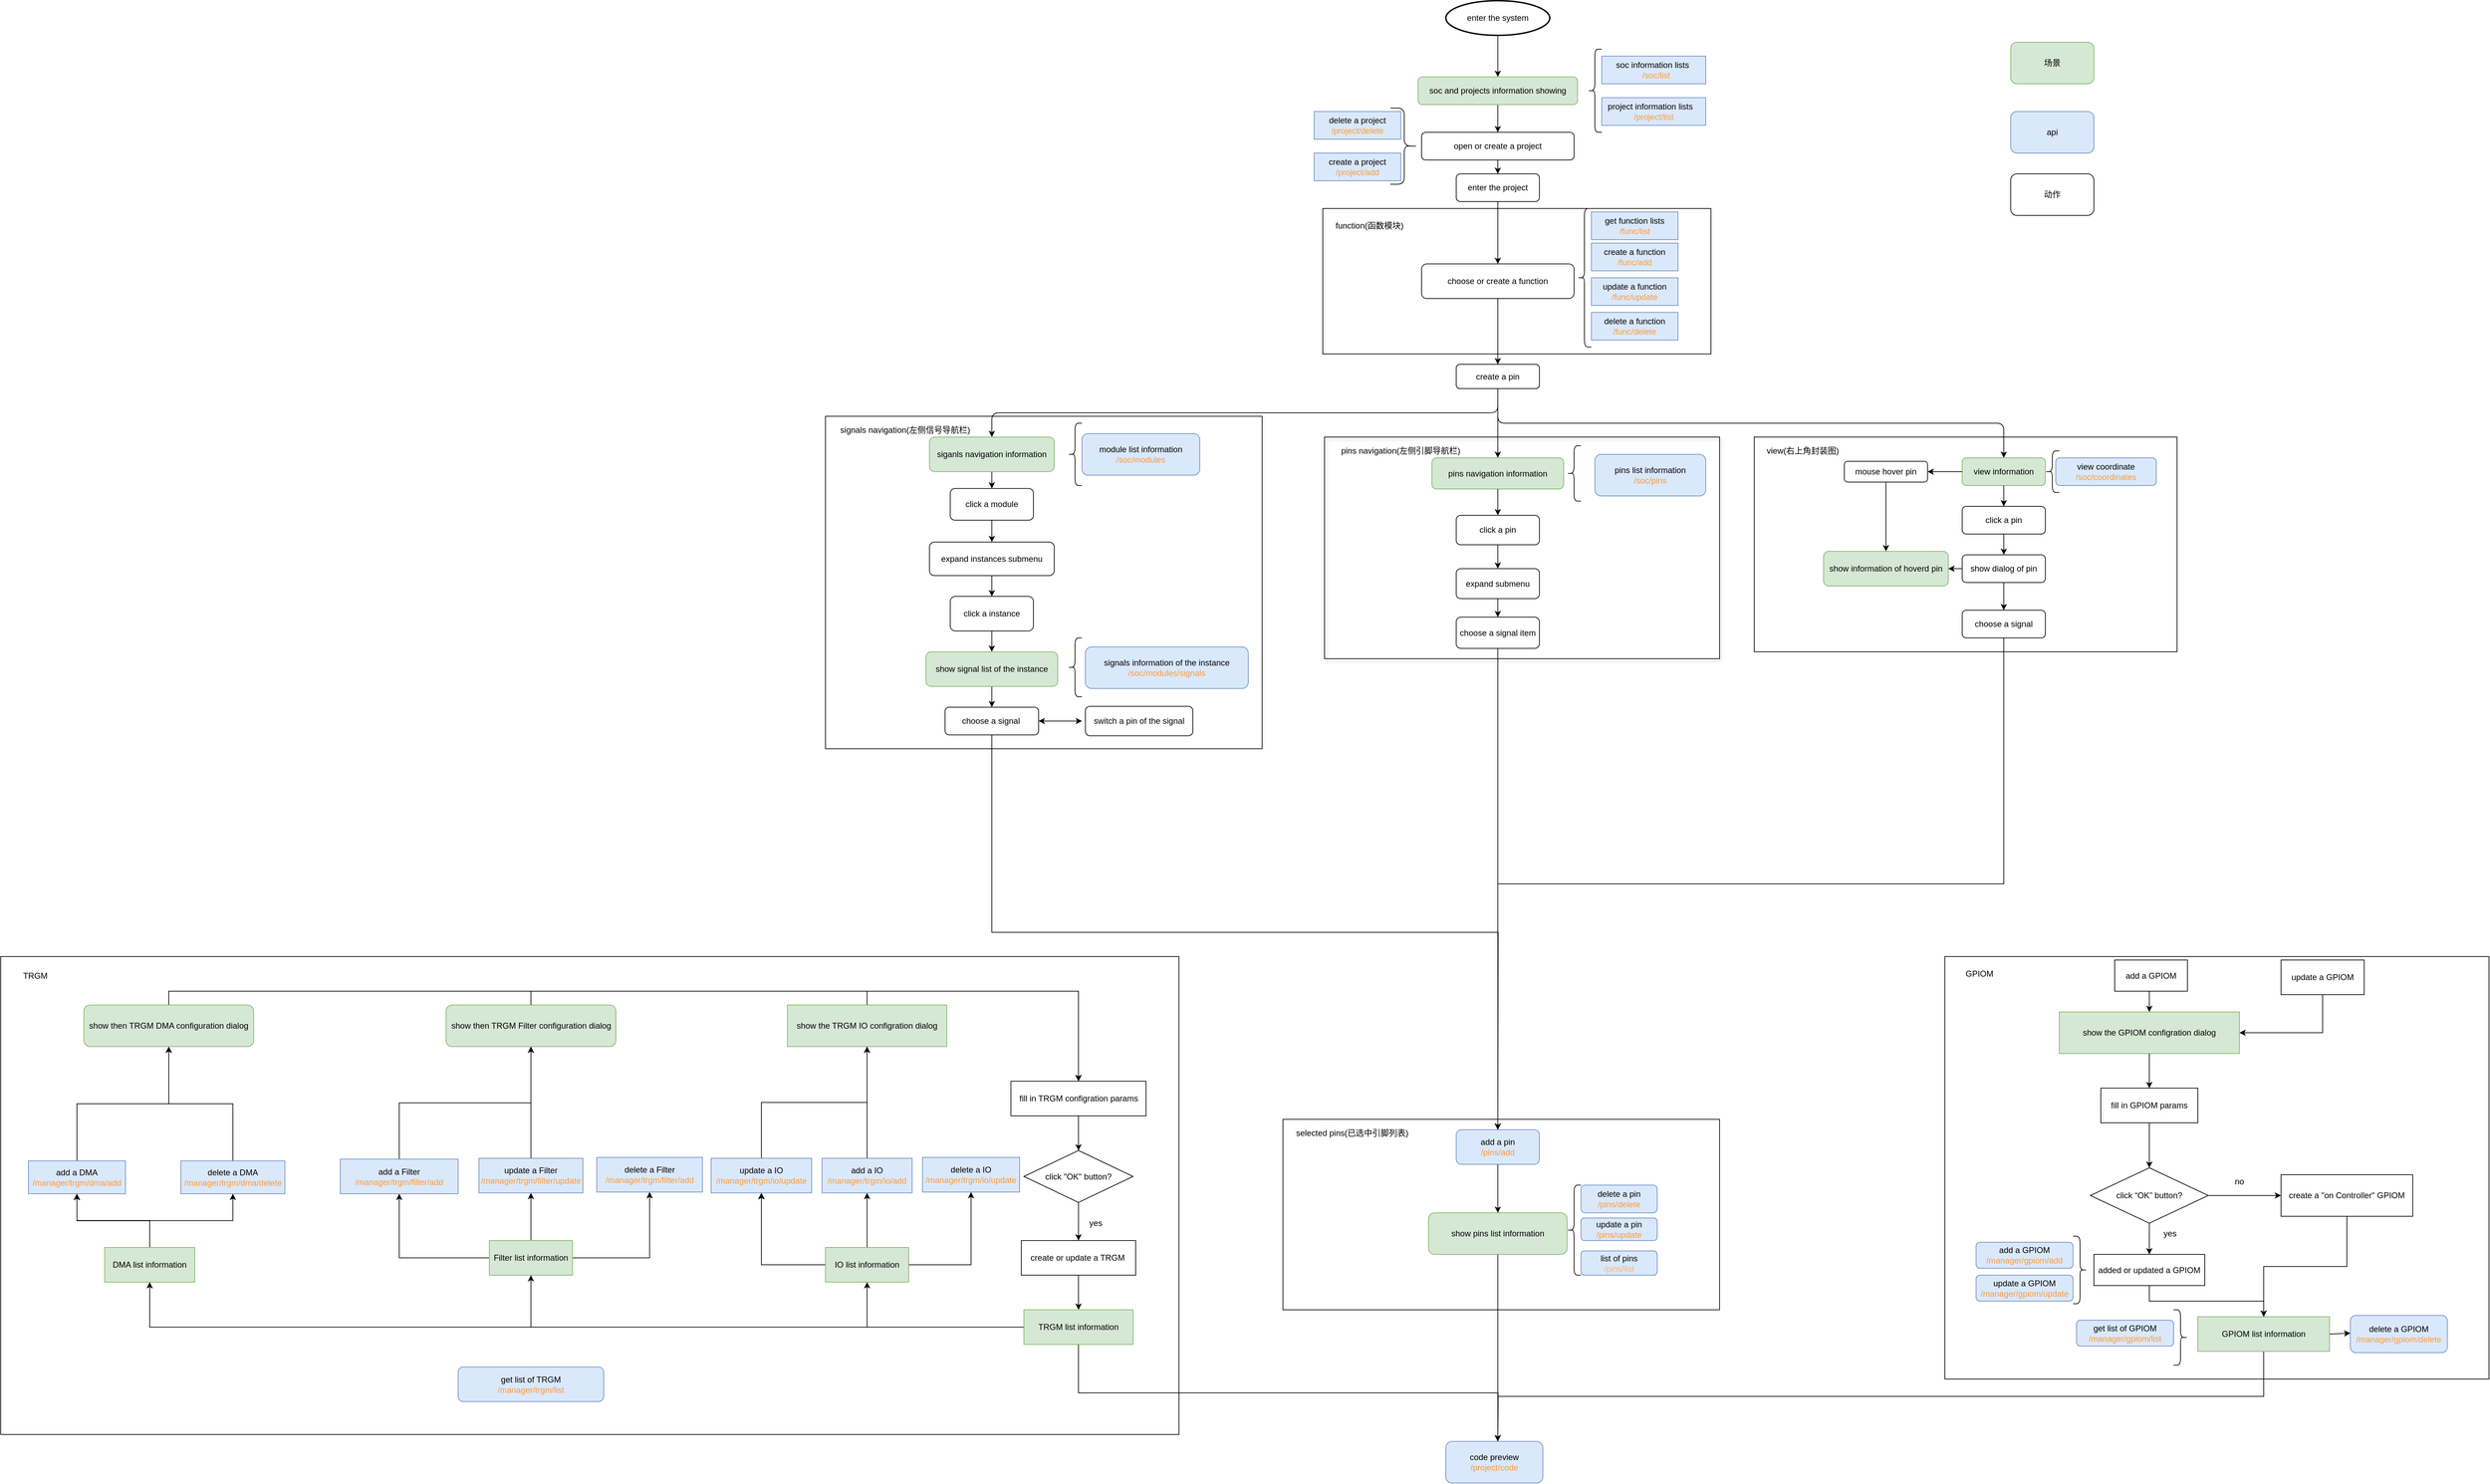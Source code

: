 <mxfile version="21.6.8" type="github">
  <diagram name="Page-1" id="edf60f1a-56cd-e834-aa8a-f176f3a09ee4">
    <mxGraphModel dx="6809" dy="3334" grid="1" gridSize="10" guides="1" tooltips="1" connect="1" arrows="1" fold="1" page="1" pageScale="1" pageWidth="1100" pageHeight="850" background="none" math="0" shadow="0">
      <root>
        <mxCell id="0" />
        <mxCell id="1" parent="0" />
        <mxCell id="0kwE7LdaJHEwsBCoahu8-102" value="" style="rounded=0;whiteSpace=wrap;html=1;fillColor=none;" vertex="1" parent="1">
          <mxGeometry x="1085" y="1270" width="785" height="610" as="geometry" />
        </mxCell>
        <mxCell id="0kwE7LdaJHEwsBCoahu8-180" value="" style="rounded=0;whiteSpace=wrap;html=1;fillColor=none;" vertex="1" parent="1">
          <mxGeometry x="-1720" y="1270" width="1700" height="690" as="geometry" />
        </mxCell>
        <mxCell id="0kwE7LdaJHEwsBCoahu8-97" value="" style="rounded=0;whiteSpace=wrap;html=1;fillColor=none;" vertex="1" parent="1">
          <mxGeometry x="130" y="1505" width="630" height="275" as="geometry" />
        </mxCell>
        <mxCell id="0kwE7LdaJHEwsBCoahu8-68" value="" style="rounded=0;whiteSpace=wrap;html=1;fillColor=none;" vertex="1" parent="1">
          <mxGeometry x="187.5" y="190" width="560" height="210" as="geometry" />
        </mxCell>
        <mxCell id="0kwE7LdaJHEwsBCoahu8-44" value="" style="rounded=0;whiteSpace=wrap;html=1;fillColor=none;" vertex="1" parent="1">
          <mxGeometry x="-530" y="490" width="630" height="480" as="geometry" />
        </mxCell>
        <mxCell id="lEjcD8XYRMhrM-3Tr-5c-83" style="edgeStyle=orthogonalEdgeStyle;rounded=0;orthogonalLoop=1;jettySize=auto;html=1;exitX=0.5;exitY=1;exitDx=0;exitDy=0;entryX=0.5;entryY=0;entryDx=0;entryDy=0;" parent="1" source="lEjcD8XYRMhrM-3Tr-5c-56" target="lEjcD8XYRMhrM-3Tr-5c-76" edge="1">
          <mxGeometry relative="1" as="geometry" />
        </mxCell>
        <mxCell id="lEjcD8XYRMhrM-3Tr-5c-56" value="soc and projects information showing" style="rounded=1;whiteSpace=wrap;html=1;fillColor=#d5e8d4;strokeColor=#82b366;" parent="1" vertex="1">
          <mxGeometry x="325" width="230" height="40" as="geometry" />
        </mxCell>
        <mxCell id="lEjcD8XYRMhrM-3Tr-5c-99" value="" style="edgeStyle=orthogonalEdgeStyle;rounded=0;orthogonalLoop=1;jettySize=auto;html=1;" parent="1" source="lEjcD8XYRMhrM-3Tr-5c-76" target="lEjcD8XYRMhrM-3Tr-5c-98" edge="1">
          <mxGeometry relative="1" as="geometry" />
        </mxCell>
        <mxCell id="lEjcD8XYRMhrM-3Tr-5c-76" value="open or create a project" style="rounded=1;whiteSpace=wrap;html=1;" parent="1" vertex="1">
          <mxGeometry x="330" y="80" width="220" height="40" as="geometry" />
        </mxCell>
        <mxCell id="0kwE7LdaJHEwsBCoahu8-67" style="edgeStyle=orthogonalEdgeStyle;rounded=0;orthogonalLoop=1;jettySize=auto;html=1;exitX=0.5;exitY=1;exitDx=0;exitDy=0;exitPerimeter=0;" edge="1" parent="1" source="lEjcD8XYRMhrM-3Tr-5c-91" target="lEjcD8XYRMhrM-3Tr-5c-56">
          <mxGeometry relative="1" as="geometry" />
        </mxCell>
        <mxCell id="lEjcD8XYRMhrM-3Tr-5c-91" value="enter the system" style="strokeWidth=2;html=1;shape=mxgraph.flowchart.start_1;whiteSpace=wrap;" parent="1" vertex="1">
          <mxGeometry x="365" y="-110" width="150" height="50" as="geometry" />
        </mxCell>
        <mxCell id="lEjcD8XYRMhrM-3Tr-5c-86" value="create a project&lt;br&gt;&lt;font color=&quot;#ff9933&quot;&gt;/project/add&lt;/font&gt;" style="whiteSpace=wrap;html=1;fillColor=#dae8fc;strokeColor=#6c8ebf;" parent="1" vertex="1">
          <mxGeometry x="175" y="110" width="125" height="40" as="geometry" />
        </mxCell>
        <mxCell id="lEjcD8XYRMhrM-3Tr-5c-88" value="delete a project&lt;br&gt;&lt;font color=&quot;#ff9933&quot;&gt;/project/delete&lt;/font&gt;" style="whiteSpace=wrap;html=1;fillColor=#dae8fc;strokeColor=#6c8ebf;" parent="1" vertex="1">
          <mxGeometry x="175" y="50" width="125" height="40" as="geometry" />
        </mxCell>
        <mxCell id="lEjcD8XYRMhrM-3Tr-5c-95" value="" style="shape=curlyBracket;whiteSpace=wrap;html=1;rounded=1;flipH=1;labelPosition=right;verticalLabelPosition=middle;align=left;verticalAlign=middle;size=0.5;" parent="1" vertex="1">
          <mxGeometry x="285" y="45" width="40" height="110" as="geometry" />
        </mxCell>
        <mxCell id="lEjcD8XYRMhrM-3Tr-5c-70" value="soc information lists&amp;nbsp; &amp;nbsp;&amp;nbsp;&lt;font color=&quot;#ff9933&quot;&gt;/soc/list&lt;/font&gt;" style="whiteSpace=wrap;html=1;fillColor=#dae8fc;strokeColor=#6c8ebf;" parent="1" vertex="1">
          <mxGeometry x="590" y="-30" width="150" height="40" as="geometry" />
        </mxCell>
        <mxCell id="lEjcD8XYRMhrM-3Tr-5c-72" value="project information lists&amp;nbsp; &amp;nbsp; &lt;font color=&quot;#ff9933&quot;&gt;/project/list&lt;/font&gt;" style="whiteSpace=wrap;html=1;fillColor=#dae8fc;strokeColor=#6c8ebf;" parent="1" vertex="1">
          <mxGeometry x="590" y="30" width="150" height="40" as="geometry" />
        </mxCell>
        <mxCell id="lEjcD8XYRMhrM-3Tr-5c-97" value="" style="shape=curlyBracket;whiteSpace=wrap;html=1;rounded=1;labelPosition=left;verticalLabelPosition=middle;align=right;verticalAlign=middle;" parent="1" vertex="1">
          <mxGeometry x="570" y="-40" width="20" height="120" as="geometry" />
        </mxCell>
        <mxCell id="lEjcD8XYRMhrM-3Tr-5c-101" value="" style="edgeStyle=orthogonalEdgeStyle;rounded=0;orthogonalLoop=1;jettySize=auto;html=1;" parent="1" source="lEjcD8XYRMhrM-3Tr-5c-98" target="lEjcD8XYRMhrM-3Tr-5c-100" edge="1">
          <mxGeometry relative="1" as="geometry" />
        </mxCell>
        <mxCell id="lEjcD8XYRMhrM-3Tr-5c-98" value="enter the project" style="whiteSpace=wrap;html=1;rounded=1;" parent="1" vertex="1">
          <mxGeometry x="380" y="140" width="120" height="40" as="geometry" />
        </mxCell>
        <mxCell id="lEjcD8XYRMhrM-3Tr-5c-157" value="" style="edgeStyle=orthogonalEdgeStyle;rounded=0;orthogonalLoop=1;jettySize=auto;html=1;" parent="1" source="lEjcD8XYRMhrM-3Tr-5c-100" target="lEjcD8XYRMhrM-3Tr-5c-156" edge="1">
          <mxGeometry relative="1" as="geometry" />
        </mxCell>
        <mxCell id="lEjcD8XYRMhrM-3Tr-5c-100" value="choose or create a function" style="whiteSpace=wrap;html=1;rounded=1;" parent="1" vertex="1">
          <mxGeometry x="330" y="270" width="220" height="50" as="geometry" />
        </mxCell>
        <mxCell id="lEjcD8XYRMhrM-3Tr-5c-102" value="" style="shape=curlyBracket;whiteSpace=wrap;html=1;rounded=1;labelPosition=left;verticalLabelPosition=middle;align=right;verticalAlign=middle;" parent="1" vertex="1">
          <mxGeometry x="555" y="190" width="20" height="200" as="geometry" />
        </mxCell>
        <mxCell id="lEjcD8XYRMhrM-3Tr-5c-103" value="get function lists&lt;br&gt;&lt;font color=&quot;#ff9933&quot;&gt;/func/list&lt;/font&gt;" style="whiteSpace=wrap;html=1;fillColor=#dae8fc;strokeColor=#6c8ebf;" parent="1" vertex="1">
          <mxGeometry x="575" y="195" width="125" height="40" as="geometry" />
        </mxCell>
        <mxCell id="lEjcD8XYRMhrM-3Tr-5c-104" value="create a function&lt;br&gt;&lt;font color=&quot;#ff9933&quot;&gt;/func/add&lt;/font&gt;" style="whiteSpace=wrap;html=1;fillColor=#dae8fc;strokeColor=#6c8ebf;" parent="1" vertex="1">
          <mxGeometry x="575" y="240" width="125" height="40" as="geometry" />
        </mxCell>
        <mxCell id="lEjcD8XYRMhrM-3Tr-5c-105" value="update a function&lt;br&gt;&lt;font color=&quot;#ff9933&quot;&gt;/func/update&lt;/font&gt;" style="whiteSpace=wrap;html=1;fillColor=#dae8fc;strokeColor=#6c8ebf;" parent="1" vertex="1">
          <mxGeometry x="575" y="290" width="125" height="40" as="geometry" />
        </mxCell>
        <mxCell id="lEjcD8XYRMhrM-3Tr-5c-106" value="delete a function&lt;br&gt;&lt;font color=&quot;#ff9933&quot;&gt;/func/delete&lt;/font&gt;" style="whiteSpace=wrap;html=1;fillColor=#dae8fc;strokeColor=#6c8ebf;" parent="1" vertex="1">
          <mxGeometry x="575" y="340" width="125" height="40" as="geometry" />
        </mxCell>
        <mxCell id="0kwE7LdaJHEwsBCoahu8-20" style="edgeStyle=orthogonalEdgeStyle;rounded=1;orthogonalLoop=1;jettySize=auto;html=1;exitX=0.5;exitY=1;exitDx=0;exitDy=0;entryX=0.5;entryY=0;entryDx=0;entryDy=0;" edge="1" parent="1" source="lEjcD8XYRMhrM-3Tr-5c-156" target="lEjcD8XYRMhrM-3Tr-5c-186">
          <mxGeometry relative="1" as="geometry" />
        </mxCell>
        <mxCell id="0kwE7LdaJHEwsBCoahu8-47" style="edgeStyle=orthogonalEdgeStyle;rounded=1;orthogonalLoop=1;jettySize=auto;html=1;exitX=0.5;exitY=1;exitDx=0;exitDy=0;" edge="1" parent="1" source="lEjcD8XYRMhrM-3Tr-5c-156" target="0kwE7LdaJHEwsBCoahu8-22">
          <mxGeometry relative="1" as="geometry" />
        </mxCell>
        <mxCell id="0kwE7LdaJHEwsBCoahu8-190" style="edgeStyle=orthogonalEdgeStyle;rounded=1;orthogonalLoop=1;jettySize=auto;html=1;exitX=0.5;exitY=1;exitDx=0;exitDy=0;" edge="1" parent="1" source="lEjcD8XYRMhrM-3Tr-5c-156" target="lEjcD8XYRMhrM-3Tr-5c-158">
          <mxGeometry relative="1" as="geometry" />
        </mxCell>
        <mxCell id="lEjcD8XYRMhrM-3Tr-5c-156" value="create a pin" style="whiteSpace=wrap;html=1;rounded=1;" parent="1" vertex="1">
          <mxGeometry x="380" y="415" width="120" height="35" as="geometry" />
        </mxCell>
        <mxCell id="0kwE7LdaJHEwsBCoahu8-92" value="" style="edgeStyle=orthogonalEdgeStyle;rounded=0;orthogonalLoop=1;jettySize=auto;html=1;" edge="1" parent="1" source="lEjcD8XYRMhrM-3Tr-5c-177" target="0kwE7LdaJHEwsBCoahu8-91">
          <mxGeometry relative="1" as="geometry" />
        </mxCell>
        <mxCell id="lEjcD8XYRMhrM-3Tr-5c-177" value="add a pin&lt;br style=&quot;border-color: var(--border-color);&quot;&gt;&lt;font style=&quot;border-color: var(--border-color);&quot; color=&quot;#ff9933&quot;&gt;/pins/add&lt;/font&gt;" style="whiteSpace=wrap;html=1;rounded=1;fillColor=#dae8fc;strokeColor=#6c8ebf;" parent="1" vertex="1">
          <mxGeometry x="380" y="1520" width="120" height="50" as="geometry" />
        </mxCell>
        <mxCell id="0kwE7LdaJHEwsBCoahu8-18" style="edgeStyle=orthogonalEdgeStyle;rounded=1;orthogonalLoop=1;jettySize=auto;html=1;exitX=0.5;exitY=1;exitDx=0;exitDy=0;entryX=0.5;entryY=0;entryDx=0;entryDy=0;" edge="1" parent="1" source="0kwE7LdaJHEwsBCoahu8-14" target="lEjcD8XYRMhrM-3Tr-5c-177">
          <mxGeometry relative="1" as="geometry">
            <mxPoint x="440" y="1190" as="targetPoint" />
          </mxGeometry>
        </mxCell>
        <mxCell id="0kwE7LdaJHEwsBCoahu8-27" value="" style="edgeStyle=orthogonalEdgeStyle;rounded=0;orthogonalLoop=1;jettySize=auto;html=1;" edge="1" parent="1" source="0kwE7LdaJHEwsBCoahu8-22" target="0kwE7LdaJHEwsBCoahu8-26">
          <mxGeometry relative="1" as="geometry" />
        </mxCell>
        <mxCell id="0kwE7LdaJHEwsBCoahu8-22" value="siganls navigation information" style="rounded=1;whiteSpace=wrap;html=1;fillColor=#d5e8d4;strokeColor=#82b366;" vertex="1" parent="1">
          <mxGeometry x="-380" y="520" width="180" height="50" as="geometry" />
        </mxCell>
        <mxCell id="0kwE7LdaJHEwsBCoahu8-23" value="" style="shape=curlyBracket;whiteSpace=wrap;html=1;rounded=1;labelPosition=left;verticalLabelPosition=middle;align=right;verticalAlign=middle;" vertex="1" parent="1">
          <mxGeometry x="-180" y="500" width="20" height="90" as="geometry" />
        </mxCell>
        <mxCell id="0kwE7LdaJHEwsBCoahu8-24" value="module list information&lt;br&gt;&lt;font color=&quot;#ff9933&quot;&gt;/soc/modules&lt;/font&gt;" style="rounded=1;whiteSpace=wrap;html=1;fillColor=#dae8fc;strokeColor=#6c8ebf;" vertex="1" parent="1">
          <mxGeometry x="-160" y="515" width="170" height="60" as="geometry" />
        </mxCell>
        <mxCell id="0kwE7LdaJHEwsBCoahu8-29" value="" style="edgeStyle=orthogonalEdgeStyle;rounded=0;orthogonalLoop=1;jettySize=auto;html=1;" edge="1" parent="1" source="0kwE7LdaJHEwsBCoahu8-26" target="0kwE7LdaJHEwsBCoahu8-28">
          <mxGeometry relative="1" as="geometry" />
        </mxCell>
        <mxCell id="0kwE7LdaJHEwsBCoahu8-26" value="click a module" style="whiteSpace=wrap;html=1;rounded=1;" vertex="1" parent="1">
          <mxGeometry x="-350" y="594.25" width="120" height="45.75" as="geometry" />
        </mxCell>
        <mxCell id="0kwE7LdaJHEwsBCoahu8-31" value="" style="edgeStyle=orthogonalEdgeStyle;rounded=0;orthogonalLoop=1;jettySize=auto;html=1;" edge="1" parent="1" source="0kwE7LdaJHEwsBCoahu8-28" target="0kwE7LdaJHEwsBCoahu8-30">
          <mxGeometry relative="1" as="geometry" />
        </mxCell>
        <mxCell id="0kwE7LdaJHEwsBCoahu8-28" value="expand instances submenu" style="whiteSpace=wrap;html=1;rounded=1;" vertex="1" parent="1">
          <mxGeometry x="-380" y="671.62" width="180" height="48.38" as="geometry" />
        </mxCell>
        <mxCell id="0kwE7LdaJHEwsBCoahu8-33" value="" style="edgeStyle=orthogonalEdgeStyle;rounded=0;orthogonalLoop=1;jettySize=auto;html=1;" edge="1" parent="1" source="0kwE7LdaJHEwsBCoahu8-30" target="0kwE7LdaJHEwsBCoahu8-32">
          <mxGeometry relative="1" as="geometry" />
        </mxCell>
        <mxCell id="0kwE7LdaJHEwsBCoahu8-30" value="click a instance" style="whiteSpace=wrap;html=1;rounded=1;" vertex="1" parent="1">
          <mxGeometry x="-350" y="750" width="120" height="50" as="geometry" />
        </mxCell>
        <mxCell id="0kwE7LdaJHEwsBCoahu8-35" value="" style="edgeStyle=orthogonalEdgeStyle;rounded=0;orthogonalLoop=1;jettySize=auto;html=1;" edge="1" parent="1" source="0kwE7LdaJHEwsBCoahu8-32" target="0kwE7LdaJHEwsBCoahu8-34">
          <mxGeometry relative="1" as="geometry" />
        </mxCell>
        <mxCell id="0kwE7LdaJHEwsBCoahu8-32" value="show signal list of the instance" style="whiteSpace=wrap;html=1;rounded=1;fillColor=#d5e8d4;strokeColor=#82b366;" vertex="1" parent="1">
          <mxGeometry x="-385" y="830" width="190" height="50" as="geometry" />
        </mxCell>
        <mxCell id="0kwE7LdaJHEwsBCoahu8-41" style="edgeStyle=orthogonalEdgeStyle;rounded=0;orthogonalLoop=1;jettySize=auto;html=1;exitX=0.5;exitY=1;exitDx=0;exitDy=0;" edge="1" parent="1" source="0kwE7LdaJHEwsBCoahu8-34">
          <mxGeometry relative="1" as="geometry">
            <mxPoint x="440" y="1520" as="targetPoint" />
          </mxGeometry>
        </mxCell>
        <mxCell id="0kwE7LdaJHEwsBCoahu8-34" value="choose a signal&amp;nbsp;" style="whiteSpace=wrap;html=1;rounded=1;" vertex="1" parent="1">
          <mxGeometry x="-357.5" y="910" width="135" height="40" as="geometry" />
        </mxCell>
        <mxCell id="0kwE7LdaJHEwsBCoahu8-38" value="switch a pin of the signal" style="whiteSpace=wrap;html=1;rounded=1;" vertex="1" parent="1">
          <mxGeometry x="-155" y="908.75" width="155" height="42.5" as="geometry" />
        </mxCell>
        <mxCell id="0kwE7LdaJHEwsBCoahu8-43" value="" style="endArrow=classic;startArrow=classic;html=1;rounded=0;" edge="1" parent="1">
          <mxGeometry width="50" height="50" relative="1" as="geometry">
            <mxPoint x="-222.5" y="930" as="sourcePoint" />
            <mxPoint x="-160" y="930" as="targetPoint" />
          </mxGeometry>
        </mxCell>
        <mxCell id="0kwE7LdaJHEwsBCoahu8-45" value="signals navigation(左侧信号导航栏)" style="text;html=1;strokeColor=none;fillColor=none;align=center;verticalAlign=middle;whiteSpace=wrap;rounded=0;" vertex="1" parent="1">
          <mxGeometry x="-520" y="495" width="210" height="30" as="geometry" />
        </mxCell>
        <mxCell id="0kwE7LdaJHEwsBCoahu8-176" style="edgeStyle=orthogonalEdgeStyle;rounded=0;orthogonalLoop=1;jettySize=auto;html=1;exitX=0.5;exitY=0;exitDx=0;exitDy=0;entryX=0.5;entryY=0;entryDx=0;entryDy=0;" edge="1" parent="1" source="0kwE7LdaJHEwsBCoahu8-61" target="0kwE7LdaJHEwsBCoahu8-105">
          <mxGeometry relative="1" as="geometry" />
        </mxCell>
        <mxCell id="0kwE7LdaJHEwsBCoahu8-61" value="show the TRGM IO configration dialog" style="whiteSpace=wrap;html=1;fillColor=#d5e8d4;strokeColor=#82b366;" vertex="1" parent="1">
          <mxGeometry x="-585" y="1340" width="230" height="60" as="geometry" />
        </mxCell>
        <mxCell id="0kwE7LdaJHEwsBCoahu8-65" value="" style="shape=curlyBracket;whiteSpace=wrap;html=1;rounded=1;labelPosition=left;verticalLabelPosition=middle;align=right;verticalAlign=middle;size=0.5;" vertex="1" parent="1">
          <mxGeometry x="-180" y="810" width="20" height="85" as="geometry" />
        </mxCell>
        <mxCell id="0kwE7LdaJHEwsBCoahu8-66" value="signals information of the instance&lt;br&gt;&lt;font color=&quot;#ff9933&quot;&gt;/soc/modules/signals&lt;/font&gt;" style="rounded=1;whiteSpace=wrap;html=1;fillColor=#dae8fc;strokeColor=#6c8ebf;" vertex="1" parent="1">
          <mxGeometry x="-155" y="823" width="235" height="60" as="geometry" />
        </mxCell>
        <mxCell id="0kwE7LdaJHEwsBCoahu8-69" value="function(函数模块)" style="text;html=1;strokeColor=none;fillColor=none;align=center;verticalAlign=middle;whiteSpace=wrap;rounded=0;" vertex="1" parent="1">
          <mxGeometry x="200" y="200" width="110" height="30" as="geometry" />
        </mxCell>
        <mxCell id="0kwE7LdaJHEwsBCoahu8-101" style="edgeStyle=orthogonalEdgeStyle;rounded=0;orthogonalLoop=1;jettySize=auto;html=1;exitX=0.5;exitY=1;exitDx=0;exitDy=0;" edge="1" parent="1" source="0kwE7LdaJHEwsBCoahu8-83">
          <mxGeometry relative="1" as="geometry">
            <mxPoint x="439.947" y="1970" as="targetPoint" />
          </mxGeometry>
        </mxCell>
        <mxCell id="0kwE7LdaJHEwsBCoahu8-100" value="" style="edgeStyle=orthogonalEdgeStyle;rounded=0;orthogonalLoop=1;jettySize=auto;html=1;" edge="1" parent="1" source="0kwE7LdaJHEwsBCoahu8-91">
          <mxGeometry relative="1" as="geometry">
            <mxPoint x="440" y="1970" as="targetPoint" />
          </mxGeometry>
        </mxCell>
        <mxCell id="0kwE7LdaJHEwsBCoahu8-91" value="show pins list information" style="whiteSpace=wrap;html=1;rounded=1;fillColor=#d5e8d4;strokeColor=#82b366;" vertex="1" parent="1">
          <mxGeometry x="340" y="1640" width="200" height="60" as="geometry" />
        </mxCell>
        <mxCell id="0kwE7LdaJHEwsBCoahu8-93" value="update a pin&lt;br&gt;&lt;font color=&quot;#ff9933&quot;&gt;/pins/update&lt;/font&gt;" style="whiteSpace=wrap;html=1;rounded=1;fillColor=#dae8fc;strokeColor=#6c8ebf;" vertex="1" parent="1">
          <mxGeometry x="560" y="1647.5" width="110" height="32.5" as="geometry" />
        </mxCell>
        <mxCell id="0kwE7LdaJHEwsBCoahu8-95" value="delete a pin&lt;br&gt;&lt;font color=&quot;#ff9933&quot;&gt;/pins/delete&lt;/font&gt;" style="whiteSpace=wrap;html=1;rounded=1;fillColor=#dae8fc;strokeColor=#6c8ebf;" vertex="1" parent="1">
          <mxGeometry x="560" y="1600" width="110" height="40" as="geometry" />
        </mxCell>
        <mxCell id="0kwE7LdaJHEwsBCoahu8-98" value="selected pins(已选中引脚列表)" style="text;html=1;strokeColor=none;fillColor=none;align=center;verticalAlign=middle;whiteSpace=wrap;rounded=0;" vertex="1" parent="1">
          <mxGeometry x="140" y="1510" width="180" height="30" as="geometry" />
        </mxCell>
        <mxCell id="0kwE7LdaJHEwsBCoahu8-108" value="" style="edgeStyle=orthogonalEdgeStyle;rounded=0;orthogonalLoop=1;jettySize=auto;html=1;" edge="1" parent="1" source="0kwE7LdaJHEwsBCoahu8-105" target="0kwE7LdaJHEwsBCoahu8-107">
          <mxGeometry relative="1" as="geometry" />
        </mxCell>
        <mxCell id="0kwE7LdaJHEwsBCoahu8-105" value="fill in TRGM configration params" style="whiteSpace=wrap;html=1;" vertex="1" parent="1">
          <mxGeometry x="-262.5" y="1450" width="195" height="50" as="geometry" />
        </mxCell>
        <mxCell id="0kwE7LdaJHEwsBCoahu8-110" value="" style="edgeStyle=orthogonalEdgeStyle;rounded=0;orthogonalLoop=1;jettySize=auto;html=1;" edge="1" parent="1" source="0kwE7LdaJHEwsBCoahu8-107" target="0kwE7LdaJHEwsBCoahu8-109">
          <mxGeometry relative="1" as="geometry" />
        </mxCell>
        <mxCell id="0kwE7LdaJHEwsBCoahu8-107" value="click &quot;OK&quot; button?" style="rhombus;whiteSpace=wrap;html=1;" vertex="1" parent="1">
          <mxGeometry x="-243.75" y="1550" width="157.5" height="75" as="geometry" />
        </mxCell>
        <mxCell id="0kwE7LdaJHEwsBCoahu8-115" value="" style="edgeStyle=orthogonalEdgeStyle;rounded=0;orthogonalLoop=1;jettySize=auto;html=1;" edge="1" parent="1" source="0kwE7LdaJHEwsBCoahu8-109" target="0kwE7LdaJHEwsBCoahu8-114">
          <mxGeometry relative="1" as="geometry" />
        </mxCell>
        <mxCell id="0kwE7LdaJHEwsBCoahu8-109" value="create or update a TRGM&amp;nbsp;" style="whiteSpace=wrap;html=1;" vertex="1" parent="1">
          <mxGeometry x="-247.5" y="1680" width="165" height="50" as="geometry" />
        </mxCell>
        <mxCell id="0kwE7LdaJHEwsBCoahu8-111" value="yes" style="text;html=1;strokeColor=none;fillColor=none;align=center;verticalAlign=middle;whiteSpace=wrap;rounded=0;" vertex="1" parent="1">
          <mxGeometry x="-170" y="1640" width="60" height="30" as="geometry" />
        </mxCell>
        <mxCell id="0kwE7LdaJHEwsBCoahu8-117" value="" style="edgeStyle=orthogonalEdgeStyle;rounded=0;orthogonalLoop=1;jettySize=auto;html=1;" edge="1" parent="1" source="0kwE7LdaJHEwsBCoahu8-114" target="0kwE7LdaJHEwsBCoahu8-116">
          <mxGeometry relative="1" as="geometry" />
        </mxCell>
        <mxCell id="0kwE7LdaJHEwsBCoahu8-119" value="" style="edgeStyle=orthogonalEdgeStyle;rounded=0;orthogonalLoop=1;jettySize=auto;html=1;" edge="1" parent="1" source="0kwE7LdaJHEwsBCoahu8-114" target="0kwE7LdaJHEwsBCoahu8-118">
          <mxGeometry relative="1" as="geometry" />
        </mxCell>
        <mxCell id="0kwE7LdaJHEwsBCoahu8-121" value="" style="edgeStyle=orthogonalEdgeStyle;rounded=0;orthogonalLoop=1;jettySize=auto;html=1;" edge="1" parent="1" source="0kwE7LdaJHEwsBCoahu8-114" target="0kwE7LdaJHEwsBCoahu8-120">
          <mxGeometry relative="1" as="geometry" />
        </mxCell>
        <mxCell id="0kwE7LdaJHEwsBCoahu8-122" style="edgeStyle=orthogonalEdgeStyle;rounded=0;orthogonalLoop=1;jettySize=auto;html=1;exitX=0.5;exitY=1;exitDx=0;exitDy=0;" edge="1" parent="1" source="0kwE7LdaJHEwsBCoahu8-114">
          <mxGeometry relative="1" as="geometry">
            <mxPoint x="439.947" y="1970" as="targetPoint" />
          </mxGeometry>
        </mxCell>
        <mxCell id="0kwE7LdaJHEwsBCoahu8-114" value="TRGM list information" style="whiteSpace=wrap;html=1;fillColor=#d5e8d4;strokeColor=#82b366;" vertex="1" parent="1">
          <mxGeometry x="-243.75" y="1780" width="157.5" height="50" as="geometry" />
        </mxCell>
        <mxCell id="0kwE7LdaJHEwsBCoahu8-124" value="" style="edgeStyle=orthogonalEdgeStyle;rounded=0;orthogonalLoop=1;jettySize=auto;html=1;" edge="1" parent="1" source="0kwE7LdaJHEwsBCoahu8-116" target="0kwE7LdaJHEwsBCoahu8-123">
          <mxGeometry relative="1" as="geometry" />
        </mxCell>
        <mxCell id="0kwE7LdaJHEwsBCoahu8-126" value="" style="edgeStyle=orthogonalEdgeStyle;rounded=0;orthogonalLoop=1;jettySize=auto;html=1;" edge="1" parent="1" source="0kwE7LdaJHEwsBCoahu8-116" target="0kwE7LdaJHEwsBCoahu8-125">
          <mxGeometry relative="1" as="geometry" />
        </mxCell>
        <mxCell id="0kwE7LdaJHEwsBCoahu8-127" value="" style="edgeStyle=orthogonalEdgeStyle;rounded=0;orthogonalLoop=1;jettySize=auto;html=1;" edge="1" parent="1" source="0kwE7LdaJHEwsBCoahu8-116" target="0kwE7LdaJHEwsBCoahu8-125">
          <mxGeometry relative="1" as="geometry" />
        </mxCell>
        <mxCell id="0kwE7LdaJHEwsBCoahu8-128" value="" style="edgeStyle=orthogonalEdgeStyle;rounded=0;orthogonalLoop=1;jettySize=auto;html=1;" edge="1" parent="1" source="0kwE7LdaJHEwsBCoahu8-116" target="0kwE7LdaJHEwsBCoahu8-125">
          <mxGeometry relative="1" as="geometry" />
        </mxCell>
        <mxCell id="0kwE7LdaJHEwsBCoahu8-129" value="" style="edgeStyle=orthogonalEdgeStyle;rounded=0;orthogonalLoop=1;jettySize=auto;html=1;" edge="1" parent="1" source="0kwE7LdaJHEwsBCoahu8-116" target="0kwE7LdaJHEwsBCoahu8-125">
          <mxGeometry relative="1" as="geometry" />
        </mxCell>
        <mxCell id="0kwE7LdaJHEwsBCoahu8-130" value="" style="edgeStyle=orthogonalEdgeStyle;rounded=0;orthogonalLoop=1;jettySize=auto;html=1;" edge="1" parent="1" source="0kwE7LdaJHEwsBCoahu8-116" target="0kwE7LdaJHEwsBCoahu8-125">
          <mxGeometry relative="1" as="geometry" />
        </mxCell>
        <mxCell id="0kwE7LdaJHEwsBCoahu8-170" style="edgeStyle=orthogonalEdgeStyle;rounded=0;orthogonalLoop=1;jettySize=auto;html=1;exitX=1;exitY=0.5;exitDx=0;exitDy=0;" edge="1" parent="1" source="0kwE7LdaJHEwsBCoahu8-116" target="0kwE7LdaJHEwsBCoahu8-141">
          <mxGeometry relative="1" as="geometry" />
        </mxCell>
        <mxCell id="0kwE7LdaJHEwsBCoahu8-116" value="IO list information" style="whiteSpace=wrap;html=1;fillColor=#d5e8d4;strokeColor=#82b366;" vertex="1" parent="1">
          <mxGeometry x="-530" y="1690" width="120" height="50" as="geometry" />
        </mxCell>
        <mxCell id="0kwE7LdaJHEwsBCoahu8-137" value="" style="edgeStyle=orthogonalEdgeStyle;rounded=0;orthogonalLoop=1;jettySize=auto;html=1;" edge="1" parent="1" source="0kwE7LdaJHEwsBCoahu8-118" target="0kwE7LdaJHEwsBCoahu8-136">
          <mxGeometry relative="1" as="geometry" />
        </mxCell>
        <mxCell id="0kwE7LdaJHEwsBCoahu8-148" value="" style="edgeStyle=orthogonalEdgeStyle;rounded=0;orthogonalLoop=1;jettySize=auto;html=1;" edge="1" parent="1" source="0kwE7LdaJHEwsBCoahu8-118" target="0kwE7LdaJHEwsBCoahu8-147">
          <mxGeometry relative="1" as="geometry" />
        </mxCell>
        <mxCell id="0kwE7LdaJHEwsBCoahu8-150" value="" style="edgeStyle=orthogonalEdgeStyle;rounded=0;orthogonalLoop=1;jettySize=auto;html=1;" edge="1" parent="1" source="0kwE7LdaJHEwsBCoahu8-118" target="0kwE7LdaJHEwsBCoahu8-149">
          <mxGeometry relative="1" as="geometry" />
        </mxCell>
        <mxCell id="0kwE7LdaJHEwsBCoahu8-118" value="Filter list information" style="whiteSpace=wrap;html=1;fillColor=#d5e8d4;strokeColor=#82b366;" vertex="1" parent="1">
          <mxGeometry x="-1015" y="1680" width="120" height="50" as="geometry" />
        </mxCell>
        <mxCell id="0kwE7LdaJHEwsBCoahu8-159" value="" style="edgeStyle=orthogonalEdgeStyle;rounded=0;orthogonalLoop=1;jettySize=auto;html=1;" edge="1" parent="1" source="0kwE7LdaJHEwsBCoahu8-120" target="0kwE7LdaJHEwsBCoahu8-158">
          <mxGeometry relative="1" as="geometry" />
        </mxCell>
        <mxCell id="0kwE7LdaJHEwsBCoahu8-160" value="" style="edgeStyle=orthogonalEdgeStyle;rounded=0;orthogonalLoop=1;jettySize=auto;html=1;" edge="1" parent="1" source="0kwE7LdaJHEwsBCoahu8-120" target="0kwE7LdaJHEwsBCoahu8-158">
          <mxGeometry relative="1" as="geometry" />
        </mxCell>
        <mxCell id="0kwE7LdaJHEwsBCoahu8-161" value="" style="edgeStyle=orthogonalEdgeStyle;rounded=0;orthogonalLoop=1;jettySize=auto;html=1;" edge="1" parent="1" source="0kwE7LdaJHEwsBCoahu8-120" target="0kwE7LdaJHEwsBCoahu8-158">
          <mxGeometry relative="1" as="geometry" />
        </mxCell>
        <mxCell id="0kwE7LdaJHEwsBCoahu8-163" style="edgeStyle=orthogonalEdgeStyle;rounded=0;orthogonalLoop=1;jettySize=auto;html=1;" edge="1" parent="1" source="0kwE7LdaJHEwsBCoahu8-120" target="0kwE7LdaJHEwsBCoahu8-162">
          <mxGeometry relative="1" as="geometry" />
        </mxCell>
        <mxCell id="0kwE7LdaJHEwsBCoahu8-120" value="DMA list information" style="whiteSpace=wrap;html=1;fillColor=#d5e8d4;strokeColor=#82b366;" vertex="1" parent="1">
          <mxGeometry x="-1570" y="1690" width="130" height="50" as="geometry" />
        </mxCell>
        <mxCell id="0kwE7LdaJHEwsBCoahu8-175" style="edgeStyle=orthogonalEdgeStyle;rounded=0;orthogonalLoop=1;jettySize=auto;html=1;exitX=0.5;exitY=0;exitDx=0;exitDy=0;entryX=0.5;entryY=1;entryDx=0;entryDy=0;" edge="1" parent="1" source="0kwE7LdaJHEwsBCoahu8-123" target="0kwE7LdaJHEwsBCoahu8-61">
          <mxGeometry relative="1" as="geometry" />
        </mxCell>
        <mxCell id="0kwE7LdaJHEwsBCoahu8-123" value="add a IO&lt;br&gt;&lt;font color=&quot;#ff9933&quot;&gt;/manager/trgm/io/add&lt;/font&gt;" style="whiteSpace=wrap;html=1;fillColor=#dae8fc;strokeColor=#6c8ebf;" vertex="1" parent="1">
          <mxGeometry x="-535" y="1561.25" width="130" height="50" as="geometry" />
        </mxCell>
        <mxCell id="0kwE7LdaJHEwsBCoahu8-174" style="edgeStyle=orthogonalEdgeStyle;rounded=0;orthogonalLoop=1;jettySize=auto;html=1;exitX=0.5;exitY=0;exitDx=0;exitDy=0;entryX=0.5;entryY=1;entryDx=0;entryDy=0;" edge="1" parent="1" source="0kwE7LdaJHEwsBCoahu8-125" target="0kwE7LdaJHEwsBCoahu8-61">
          <mxGeometry relative="1" as="geometry" />
        </mxCell>
        <mxCell id="0kwE7LdaJHEwsBCoahu8-125" value="update a IO&lt;br&gt;&lt;font color=&quot;#ff9933&quot;&gt;/manager/trgm/io/update&lt;/font&gt;" style="whiteSpace=wrap;html=1;fillColor=#dae8fc;strokeColor=#6c8ebf;" vertex="1" parent="1">
          <mxGeometry x="-695" y="1561.25" width="145" height="50" as="geometry" />
        </mxCell>
        <mxCell id="0kwE7LdaJHEwsBCoahu8-152" style="edgeStyle=orthogonalEdgeStyle;rounded=0;orthogonalLoop=1;jettySize=auto;html=1;entryX=0.5;entryY=1;entryDx=0;entryDy=0;" edge="1" parent="1" source="0kwE7LdaJHEwsBCoahu8-136" target="0kwE7LdaJHEwsBCoahu8-151">
          <mxGeometry relative="1" as="geometry" />
        </mxCell>
        <mxCell id="0kwE7LdaJHEwsBCoahu8-136" value="add a Filter&lt;br&gt;&lt;font color=&quot;#ff9933&quot;&gt;/manager/trgm/filter/add&lt;/font&gt;" style="whiteSpace=wrap;html=1;fillColor=#dae8fc;strokeColor=#6c8ebf;" vertex="1" parent="1">
          <mxGeometry x="-1230" y="1562.5" width="170" height="50" as="geometry" />
        </mxCell>
        <mxCell id="0kwE7LdaJHEwsBCoahu8-141" value="delete a IO&lt;br&gt;&lt;font color=&quot;#ff9933&quot;&gt;/manager/trgm/io/update&lt;/font&gt;" style="whiteSpace=wrap;html=1;fillColor=#dae8fc;strokeColor=#6c8ebf;" vertex="1" parent="1">
          <mxGeometry x="-390" y="1560" width="140" height="50" as="geometry" />
        </mxCell>
        <mxCell id="0kwE7LdaJHEwsBCoahu8-154" style="edgeStyle=orthogonalEdgeStyle;rounded=0;orthogonalLoop=1;jettySize=auto;html=1;exitX=0.5;exitY=0;exitDx=0;exitDy=0;entryX=0.5;entryY=1;entryDx=0;entryDy=0;" edge="1" parent="1" source="0kwE7LdaJHEwsBCoahu8-147" target="0kwE7LdaJHEwsBCoahu8-151">
          <mxGeometry relative="1" as="geometry" />
        </mxCell>
        <mxCell id="0kwE7LdaJHEwsBCoahu8-147" value="update a Filter&lt;br&gt;&lt;font color=&quot;#ff9933&quot;&gt;/manager/trgm/filter/update&lt;/font&gt;" style="whiteSpace=wrap;html=1;fillColor=#dae8fc;strokeColor=#6c8ebf;" vertex="1" parent="1">
          <mxGeometry x="-1030" y="1561.25" width="150" height="50" as="geometry" />
        </mxCell>
        <mxCell id="0kwE7LdaJHEwsBCoahu8-149" value="delete a Filter&lt;br&gt;&lt;font color=&quot;#ff9933&quot;&gt;/manager/trgm/filter/add&lt;/font&gt;" style="whiteSpace=wrap;html=1;fillColor=#dae8fc;strokeColor=#6c8ebf;" vertex="1" parent="1">
          <mxGeometry x="-860" y="1560" width="152.5" height="50" as="geometry" />
        </mxCell>
        <mxCell id="0kwE7LdaJHEwsBCoahu8-166" style="edgeStyle=orthogonalEdgeStyle;rounded=0;orthogonalLoop=1;jettySize=auto;html=1;exitX=0.5;exitY=0;exitDx=0;exitDy=0;entryX=0.5;entryY=1;entryDx=0;entryDy=0;" edge="1" parent="1" source="0kwE7LdaJHEwsBCoahu8-158" target="0kwE7LdaJHEwsBCoahu8-165">
          <mxGeometry relative="1" as="geometry" />
        </mxCell>
        <mxCell id="0kwE7LdaJHEwsBCoahu8-158" value="add a DMA&lt;br&gt;&lt;font color=&quot;#ff9933&quot;&gt;/manager/trgm/dma/add&lt;/font&gt;" style="whiteSpace=wrap;html=1;fillColor=#dae8fc;strokeColor=#6c8ebf;" vertex="1" parent="1">
          <mxGeometry x="-1680" y="1565" width="140" height="47.5" as="geometry" />
        </mxCell>
        <mxCell id="0kwE7LdaJHEwsBCoahu8-177" style="edgeStyle=orthogonalEdgeStyle;rounded=0;orthogonalLoop=1;jettySize=auto;html=1;exitX=0.5;exitY=0;exitDx=0;exitDy=0;entryX=0.5;entryY=0;entryDx=0;entryDy=0;" edge="1" parent="1" source="0kwE7LdaJHEwsBCoahu8-151" target="0kwE7LdaJHEwsBCoahu8-105">
          <mxGeometry relative="1" as="geometry" />
        </mxCell>
        <mxCell id="0kwE7LdaJHEwsBCoahu8-151" value="show then TRGM Filter configuration dialog" style="rounded=1;whiteSpace=wrap;html=1;fillColor=#d5e8d4;strokeColor=#82b366;" vertex="1" parent="1">
          <mxGeometry x="-1077.5" y="1340" width="245" height="60" as="geometry" />
        </mxCell>
        <mxCell id="0kwE7LdaJHEwsBCoahu8-168" style="edgeStyle=orthogonalEdgeStyle;rounded=0;orthogonalLoop=1;jettySize=auto;html=1;exitX=0.5;exitY=0;exitDx=0;exitDy=0;entryX=0.5;entryY=1;entryDx=0;entryDy=0;" edge="1" parent="1" source="0kwE7LdaJHEwsBCoahu8-162" target="0kwE7LdaJHEwsBCoahu8-165">
          <mxGeometry relative="1" as="geometry" />
        </mxCell>
        <mxCell id="0kwE7LdaJHEwsBCoahu8-162" value="delete a DMA&lt;br&gt;&lt;font color=&quot;#ff9933&quot;&gt;/manager/trgm/dma/delete&lt;/font&gt;" style="whiteSpace=wrap;html=1;fillColor=#dae8fc;strokeColor=#6c8ebf;" vertex="1" parent="1">
          <mxGeometry x="-1460" y="1565" width="150" height="47.5" as="geometry" />
        </mxCell>
        <mxCell id="0kwE7LdaJHEwsBCoahu8-179" style="edgeStyle=orthogonalEdgeStyle;rounded=0;orthogonalLoop=1;jettySize=auto;html=1;exitX=0.5;exitY=0;exitDx=0;exitDy=0;entryX=0.5;entryY=0;entryDx=0;entryDy=0;" edge="1" parent="1" source="0kwE7LdaJHEwsBCoahu8-165" target="0kwE7LdaJHEwsBCoahu8-105">
          <mxGeometry relative="1" as="geometry" />
        </mxCell>
        <mxCell id="0kwE7LdaJHEwsBCoahu8-165" value="show then TRGM DMA configuration dialog" style="rounded=1;whiteSpace=wrap;html=1;fillColor=#d5e8d4;strokeColor=#82b366;" vertex="1" parent="1">
          <mxGeometry x="-1600" y="1340" width="245" height="60" as="geometry" />
        </mxCell>
        <mxCell id="0kwE7LdaJHEwsBCoahu8-181" value="TRGM" style="text;html=1;strokeColor=none;fillColor=none;align=center;verticalAlign=middle;whiteSpace=wrap;rounded=0;" vertex="1" parent="1">
          <mxGeometry x="-1700" y="1282.5" width="60" height="30" as="geometry" />
        </mxCell>
        <mxCell id="0kwE7LdaJHEwsBCoahu8-188" value="" style="group" vertex="1" connectable="0" parent="1">
          <mxGeometry x="130" y="460" width="690" height="380" as="geometry" />
        </mxCell>
        <mxCell id="0kwE7LdaJHEwsBCoahu8-186" value="" style="group" vertex="1" connectable="0" parent="0kwE7LdaJHEwsBCoahu8-188">
          <mxGeometry x="70" y="60" width="570" height="320" as="geometry" />
        </mxCell>
        <mxCell id="0kwE7LdaJHEwsBCoahu8-19" value="" style="rounded=0;whiteSpace=wrap;html=1;shadow=1;fillColor=none;" vertex="1" parent="0kwE7LdaJHEwsBCoahu8-186">
          <mxGeometry x="-10" width="570" height="320" as="geometry" />
        </mxCell>
        <mxCell id="lEjcD8XYRMhrM-3Tr-5c-186" value="pins navigation information" style="rounded=1;whiteSpace=wrap;html=1;fillColor=#d5e8d4;strokeColor=#82b366;" parent="0kwE7LdaJHEwsBCoahu8-186" vertex="1">
          <mxGeometry x="145" y="30" width="190" height="45" as="geometry" />
        </mxCell>
        <mxCell id="0kwE7LdaJHEwsBCoahu8-3" value="pins list information&lt;br&gt;&lt;font color=&quot;#ff9933&quot;&gt;/soc/pins&lt;/font&gt;" style="rounded=1;whiteSpace=wrap;html=1;fillColor=#dae8fc;strokeColor=#6c8ebf;" vertex="1" parent="0kwE7LdaJHEwsBCoahu8-186">
          <mxGeometry x="380" y="25" width="160" height="60" as="geometry" />
        </mxCell>
        <mxCell id="0kwE7LdaJHEwsBCoahu8-4" value="click a pin" style="whiteSpace=wrap;html=1;rounded=1;" vertex="1" parent="0kwE7LdaJHEwsBCoahu8-186">
          <mxGeometry x="180" y="113" width="120" height="42.5" as="geometry" />
        </mxCell>
        <mxCell id="0kwE7LdaJHEwsBCoahu8-12" value="expand submenu" style="whiteSpace=wrap;html=1;rounded=1;" vertex="1" parent="0kwE7LdaJHEwsBCoahu8-186">
          <mxGeometry x="180" y="190" width="120" height="43.25" as="geometry" />
        </mxCell>
        <mxCell id="0kwE7LdaJHEwsBCoahu8-14" value="choose a signal item" style="whiteSpace=wrap;html=1;rounded=1;" vertex="1" parent="0kwE7LdaJHEwsBCoahu8-186">
          <mxGeometry x="180" y="260" width="120" height="45.13" as="geometry" />
        </mxCell>
        <mxCell id="0kwE7LdaJHEwsBCoahu8-21" value="pins navigation(左侧引脚导航栏)" style="text;html=1;strokeColor=none;fillColor=none;align=center;verticalAlign=middle;whiteSpace=wrap;rounded=0;" vertex="1" parent="0kwE7LdaJHEwsBCoahu8-186">
          <mxGeometry y="5" width="200" height="30" as="geometry" />
        </mxCell>
        <mxCell id="0kwE7LdaJHEwsBCoahu8-5" value="" style="edgeStyle=orthogonalEdgeStyle;rounded=0;orthogonalLoop=1;jettySize=auto;html=1;" edge="1" parent="0kwE7LdaJHEwsBCoahu8-186" source="lEjcD8XYRMhrM-3Tr-5c-186" target="0kwE7LdaJHEwsBCoahu8-4">
          <mxGeometry relative="1" as="geometry" />
        </mxCell>
        <mxCell id="0kwE7LdaJHEwsBCoahu8-13" value="" style="edgeStyle=orthogonalEdgeStyle;rounded=0;orthogonalLoop=1;jettySize=auto;html=1;" edge="1" parent="0kwE7LdaJHEwsBCoahu8-186" source="0kwE7LdaJHEwsBCoahu8-4" target="0kwE7LdaJHEwsBCoahu8-12">
          <mxGeometry relative="1" as="geometry" />
        </mxCell>
        <mxCell id="0kwE7LdaJHEwsBCoahu8-15" value="" style="edgeStyle=orthogonalEdgeStyle;rounded=0;orthogonalLoop=1;jettySize=auto;html=1;" edge="1" parent="0kwE7LdaJHEwsBCoahu8-186" source="0kwE7LdaJHEwsBCoahu8-12" target="0kwE7LdaJHEwsBCoahu8-14">
          <mxGeometry relative="1" as="geometry" />
        </mxCell>
        <mxCell id="0kwE7LdaJHEwsBCoahu8-2" value="" style="shape=curlyBracket;whiteSpace=wrap;html=1;rounded=1;labelPosition=left;verticalLabelPosition=middle;align=right;verticalAlign=middle;" vertex="1" parent="0kwE7LdaJHEwsBCoahu8-186">
          <mxGeometry x="340" y="12.5" width="20" height="80" as="geometry" />
        </mxCell>
        <mxCell id="0kwE7LdaJHEwsBCoahu8-189" value="" style="group" vertex="1" connectable="0" parent="1">
          <mxGeometry x="860" y="520" width="690" height="310" as="geometry" />
        </mxCell>
        <mxCell id="lEjcD8XYRMhrM-3Tr-5c-185" value="" style="rounded=0;whiteSpace=wrap;html=1;gradientColor=default;fillColor=none;" parent="0kwE7LdaJHEwsBCoahu8-189" vertex="1">
          <mxGeometry x="-50" width="610" height="310" as="geometry" />
        </mxCell>
        <mxCell id="lEjcD8XYRMhrM-3Tr-5c-158" value="view information" style="whiteSpace=wrap;html=1;rounded=1;fillColor=#d5e8d4;strokeColor=#82b366;" parent="0kwE7LdaJHEwsBCoahu8-189" vertex="1">
          <mxGeometry x="250" y="30" width="120" height="40" as="geometry" />
        </mxCell>
        <mxCell id="lEjcD8XYRMhrM-3Tr-5c-167" value="mouse hover pin" style="whiteSpace=wrap;html=1;rounded=1;" parent="0kwE7LdaJHEwsBCoahu8-189" vertex="1">
          <mxGeometry x="80" y="35" width="120" height="30" as="geometry" />
        </mxCell>
        <mxCell id="lEjcD8XYRMhrM-3Tr-5c-169" value="show information of hoverd pin" style="whiteSpace=wrap;html=1;rounded=1;fillColor=#d5e8d4;strokeColor=#82b366;" parent="0kwE7LdaJHEwsBCoahu8-189" vertex="1">
          <mxGeometry x="50" y="165" width="180" height="50" as="geometry" />
        </mxCell>
        <mxCell id="lEjcD8XYRMhrM-3Tr-5c-171" value="click a pin" style="whiteSpace=wrap;html=1;rounded=1;" parent="0kwE7LdaJHEwsBCoahu8-189" vertex="1">
          <mxGeometry x="250" y="100" width="120" height="40" as="geometry" />
        </mxCell>
        <mxCell id="lEjcD8XYRMhrM-3Tr-5c-173" value="show dialog of pin" style="whiteSpace=wrap;html=1;rounded=1;" parent="0kwE7LdaJHEwsBCoahu8-189" vertex="1">
          <mxGeometry x="250" y="170" width="120" height="40" as="geometry" />
        </mxCell>
        <mxCell id="lEjcD8XYRMhrM-3Tr-5c-175" value="choose a signal" style="whiteSpace=wrap;html=1;rounded=1;" parent="0kwE7LdaJHEwsBCoahu8-189" vertex="1">
          <mxGeometry x="250" y="250" width="120" height="40" as="geometry" />
        </mxCell>
        <mxCell id="0kwE7LdaJHEwsBCoahu8-182" value="view coordinate&lt;br style=&quot;border-color: var(--border-color); text-align: left;&quot;&gt;&lt;font style=&quot;border-color: var(--border-color); text-align: left;&quot; color=&quot;#ff9933&quot;&gt;/soc/coordinates&lt;/font&gt;" style="rounded=1;whiteSpace=wrap;html=1;fillColor=#dae8fc;strokeColor=#6c8ebf;" vertex="1" parent="0kwE7LdaJHEwsBCoahu8-189">
          <mxGeometry x="385" y="30" width="145" height="40" as="geometry" />
        </mxCell>
        <mxCell id="lEjcD8XYRMhrM-3Tr-5c-168" value="" style="edgeStyle=orthogonalEdgeStyle;rounded=0;orthogonalLoop=1;jettySize=auto;html=1;" parent="0kwE7LdaJHEwsBCoahu8-189" source="lEjcD8XYRMhrM-3Tr-5c-158" target="lEjcD8XYRMhrM-3Tr-5c-167" edge="1">
          <mxGeometry relative="1" as="geometry" />
        </mxCell>
        <mxCell id="lEjcD8XYRMhrM-3Tr-5c-170" value="" style="edgeStyle=orthogonalEdgeStyle;rounded=0;orthogonalLoop=1;jettySize=auto;html=1;" parent="0kwE7LdaJHEwsBCoahu8-189" source="lEjcD8XYRMhrM-3Tr-5c-167" target="lEjcD8XYRMhrM-3Tr-5c-169" edge="1">
          <mxGeometry relative="1" as="geometry" />
        </mxCell>
        <mxCell id="lEjcD8XYRMhrM-3Tr-5c-172" value="" style="edgeStyle=orthogonalEdgeStyle;rounded=0;orthogonalLoop=1;jettySize=auto;html=1;" parent="0kwE7LdaJHEwsBCoahu8-189" source="lEjcD8XYRMhrM-3Tr-5c-158" target="lEjcD8XYRMhrM-3Tr-5c-171" edge="1">
          <mxGeometry relative="1" as="geometry" />
        </mxCell>
        <mxCell id="lEjcD8XYRMhrM-3Tr-5c-174" value="" style="edgeStyle=orthogonalEdgeStyle;rounded=0;orthogonalLoop=1;jettySize=auto;html=1;" parent="0kwE7LdaJHEwsBCoahu8-189" source="lEjcD8XYRMhrM-3Tr-5c-171" target="lEjcD8XYRMhrM-3Tr-5c-173" edge="1">
          <mxGeometry relative="1" as="geometry" />
        </mxCell>
        <mxCell id="0kwE7LdaJHEwsBCoahu8-9" style="edgeStyle=orthogonalEdgeStyle;rounded=0;orthogonalLoop=1;jettySize=auto;html=1;exitX=0;exitY=0.5;exitDx=0;exitDy=0;entryX=1;entryY=0.5;entryDx=0;entryDy=0;" edge="1" parent="0kwE7LdaJHEwsBCoahu8-189" source="lEjcD8XYRMhrM-3Tr-5c-173" target="lEjcD8XYRMhrM-3Tr-5c-169">
          <mxGeometry relative="1" as="geometry" />
        </mxCell>
        <mxCell id="lEjcD8XYRMhrM-3Tr-5c-176" value="" style="edgeStyle=orthogonalEdgeStyle;rounded=0;orthogonalLoop=1;jettySize=auto;html=1;" parent="0kwE7LdaJHEwsBCoahu8-189" source="lEjcD8XYRMhrM-3Tr-5c-173" target="lEjcD8XYRMhrM-3Tr-5c-175" edge="1">
          <mxGeometry relative="1" as="geometry" />
        </mxCell>
        <mxCell id="lEjcD8XYRMhrM-3Tr-5c-160" value="view(右上角封装图)" style="text;html=1;strokeColor=none;fillColor=none;align=center;verticalAlign=middle;whiteSpace=wrap;rounded=0;" parent="0kwE7LdaJHEwsBCoahu8-189" vertex="1">
          <mxGeometry x="-40" y="5" width="120" height="30" as="geometry" />
        </mxCell>
        <mxCell id="0kwE7LdaJHEwsBCoahu8-1" value="" style="shape=curlyBracket;whiteSpace=wrap;html=1;rounded=1;labelPosition=left;verticalLabelPosition=middle;align=right;verticalAlign=middle;size=0.5;" vertex="1" parent="0kwE7LdaJHEwsBCoahu8-189">
          <mxGeometry x="370" y="20" width="20" height="60" as="geometry" />
        </mxCell>
        <mxCell id="0kwE7LdaJHEwsBCoahu8-191" style="edgeStyle=orthogonalEdgeStyle;rounded=0;orthogonalLoop=1;jettySize=auto;html=1;exitX=0.5;exitY=1;exitDx=0;exitDy=0;entryX=0.5;entryY=0;entryDx=0;entryDy=0;" edge="1" parent="1" source="lEjcD8XYRMhrM-3Tr-5c-175" target="lEjcD8XYRMhrM-3Tr-5c-177">
          <mxGeometry relative="1" as="geometry">
            <mxPoint x="440" y="1190" as="targetPoint" />
          </mxGeometry>
        </mxCell>
        <mxCell id="0kwE7LdaJHEwsBCoahu8-192" value="场景" style="rounded=1;whiteSpace=wrap;html=1;fillColor=#d5e8d4;strokeColor=#82b366;" vertex="1" parent="1">
          <mxGeometry x="1180" y="-50" width="120" height="60" as="geometry" />
        </mxCell>
        <mxCell id="0kwE7LdaJHEwsBCoahu8-194" value="api" style="rounded=1;whiteSpace=wrap;html=1;fillColor=#dae8fc;strokeColor=#6c8ebf;" vertex="1" parent="1">
          <mxGeometry x="1180" y="50" width="120" height="60" as="geometry" />
        </mxCell>
        <mxCell id="0kwE7LdaJHEwsBCoahu8-195" value="动作" style="rounded=1;whiteSpace=wrap;html=1;" vertex="1" parent="1">
          <mxGeometry x="1180" y="140" width="120" height="60" as="geometry" />
        </mxCell>
        <mxCell id="0kwE7LdaJHEwsBCoahu8-197" value="code preview&lt;br&gt;&lt;font color=&quot;#ff9933&quot;&gt;/project/code&lt;/font&gt;" style="rounded=1;whiteSpace=wrap;html=1;fillColor=#dae8fc;strokeColor=#6c8ebf;" vertex="1" parent="1">
          <mxGeometry x="365" y="1970" width="140" height="60" as="geometry" />
        </mxCell>
        <mxCell id="0kwE7LdaJHEwsBCoahu8-202" value="" style="shape=curlyBracket;whiteSpace=wrap;html=1;rounded=1;labelPosition=left;verticalLabelPosition=middle;align=right;verticalAlign=middle;" vertex="1" parent="1">
          <mxGeometry x="540" y="1600" width="20" height="130" as="geometry" />
        </mxCell>
        <mxCell id="0kwE7LdaJHEwsBCoahu8-203" value="list of pins&lt;br&gt;&lt;font color=&quot;#ffb366&quot;&gt;/pins/list&lt;/font&gt;" style="whiteSpace=wrap;html=1;rounded=1;fillColor=#dae8fc;strokeColor=#6c8ebf;" vertex="1" parent="1">
          <mxGeometry x="560" y="1695" width="110" height="35" as="geometry" />
        </mxCell>
        <mxCell id="0kwE7LdaJHEwsBCoahu8-211" style="edgeStyle=orthogonalEdgeStyle;rounded=0;orthogonalLoop=1;jettySize=auto;html=1;exitX=0.5;exitY=1;exitDx=0;exitDy=0;entryX=0.5;entryY=0;entryDx=0;entryDy=0;" edge="1" parent="1" source="0kwE7LdaJHEwsBCoahu8-210" target="0kwE7LdaJHEwsBCoahu8-56">
          <mxGeometry relative="1" as="geometry" />
        </mxCell>
        <mxCell id="0kwE7LdaJHEwsBCoahu8-210" value="add a GPIOM" style="rounded=0;whiteSpace=wrap;html=1;" vertex="1" parent="1">
          <mxGeometry x="1330" y="1275" width="105" height="45" as="geometry" />
        </mxCell>
        <mxCell id="0kwE7LdaJHEwsBCoahu8-212" style="edgeStyle=orthogonalEdgeStyle;rounded=0;orthogonalLoop=1;jettySize=auto;html=1;exitX=0.5;exitY=1;exitDx=0;exitDy=0;entryX=1;entryY=0.5;entryDx=0;entryDy=0;" edge="1" parent="1" source="0kwE7LdaJHEwsBCoahu8-89" target="0kwE7LdaJHEwsBCoahu8-56">
          <mxGeometry relative="1" as="geometry" />
        </mxCell>
        <mxCell id="0kwE7LdaJHEwsBCoahu8-89" value="update a GPIOM" style="whiteSpace=wrap;html=1;" vertex="1" parent="1">
          <mxGeometry x="1570" y="1275" width="120" height="50" as="geometry" />
        </mxCell>
        <mxCell id="0kwE7LdaJHEwsBCoahu8-235" value="delete a GPIOM&lt;br&gt;&lt;font color=&quot;#ff9933&quot;&gt;/manager/gpiom/delete&lt;/font&gt;" style="whiteSpace=wrap;html=1;rounded=1;fillColor=#dae8fc;strokeColor=#6c8ebf;" vertex="1" parent="1">
          <mxGeometry x="1670" y="1788.13" width="140" height="53.75" as="geometry" />
        </mxCell>
        <mxCell id="0kwE7LdaJHEwsBCoahu8-238" value="get list of TRGM&lt;br&gt;&lt;font color=&quot;#ff9933&quot;&gt;/manager/trgm/list&lt;/font&gt;" style="rounded=1;whiteSpace=wrap;html=1;fillColor=#dae8fc;strokeColor=#6c8ebf;" vertex="1" parent="1">
          <mxGeometry x="-1060" y="1862.5" width="210" height="50" as="geometry" />
        </mxCell>
        <mxCell id="0kwE7LdaJHEwsBCoahu8-56" value="show the GPIOM configration dialog" style="whiteSpace=wrap;html=1;fillColor=#d5e8d4;strokeColor=#82b366;" vertex="1" parent="1">
          <mxGeometry x="1250" y="1350" width="260" height="60" as="geometry" />
        </mxCell>
        <mxCell id="0kwE7LdaJHEwsBCoahu8-73" value="fill in GPIOM params" style="whiteSpace=wrap;html=1;" vertex="1" parent="1">
          <mxGeometry x="1310" y="1460" width="140" height="50" as="geometry" />
        </mxCell>
        <mxCell id="0kwE7LdaJHEwsBCoahu8-75" value="click “OK” button?" style="rhombus;whiteSpace=wrap;html=1;" vertex="1" parent="1">
          <mxGeometry x="1295" y="1575" width="170" height="80" as="geometry" />
        </mxCell>
        <mxCell id="0kwE7LdaJHEwsBCoahu8-77" value="added or updated a GPIOM" style="whiteSpace=wrap;html=1;" vertex="1" parent="1">
          <mxGeometry x="1300" y="1700" width="160" height="45" as="geometry" />
        </mxCell>
        <mxCell id="0kwE7LdaJHEwsBCoahu8-80" value="create a &quot;on Controller&quot; GPIOM" style="whiteSpace=wrap;html=1;" vertex="1" parent="1">
          <mxGeometry x="1570" y="1585" width="190" height="60" as="geometry" />
        </mxCell>
        <mxCell id="0kwE7LdaJHEwsBCoahu8-83" value="GPIOM list information" style="whiteSpace=wrap;html=1;fillColor=#d5e8d4;strokeColor=#82b366;" vertex="1" parent="1">
          <mxGeometry x="1450" y="1790" width="190" height="50" as="geometry" />
        </mxCell>
        <mxCell id="0kwE7LdaJHEwsBCoahu8-205" value="add a GPIOM&lt;br&gt;&lt;font color=&quot;#ff9933&quot;&gt;/manager/gpiom/add&lt;/font&gt;" style="whiteSpace=wrap;html=1;rounded=1;fillColor=#dae8fc;strokeColor=#6c8ebf;" vertex="1" parent="1">
          <mxGeometry x="1130" y="1682.5" width="140" height="37.5" as="geometry" />
        </mxCell>
        <mxCell id="0kwE7LdaJHEwsBCoahu8-74" value="" style="edgeStyle=orthogonalEdgeStyle;rounded=0;orthogonalLoop=1;jettySize=auto;html=1;" edge="1" parent="1" source="0kwE7LdaJHEwsBCoahu8-56" target="0kwE7LdaJHEwsBCoahu8-73">
          <mxGeometry relative="1" as="geometry" />
        </mxCell>
        <mxCell id="0kwE7LdaJHEwsBCoahu8-76" value="" style="edgeStyle=orthogonalEdgeStyle;rounded=0;orthogonalLoop=1;jettySize=auto;html=1;" edge="1" parent="1" source="0kwE7LdaJHEwsBCoahu8-73" target="0kwE7LdaJHEwsBCoahu8-75">
          <mxGeometry relative="1" as="geometry" />
        </mxCell>
        <mxCell id="0kwE7LdaJHEwsBCoahu8-78" value="" style="edgeStyle=orthogonalEdgeStyle;rounded=0;orthogonalLoop=1;jettySize=auto;html=1;" edge="1" parent="1" source="0kwE7LdaJHEwsBCoahu8-75" target="0kwE7LdaJHEwsBCoahu8-77">
          <mxGeometry relative="1" as="geometry" />
        </mxCell>
        <mxCell id="0kwE7LdaJHEwsBCoahu8-81" value="" style="edgeStyle=orthogonalEdgeStyle;rounded=0;orthogonalLoop=1;jettySize=auto;html=1;" edge="1" parent="1" source="0kwE7LdaJHEwsBCoahu8-75" target="0kwE7LdaJHEwsBCoahu8-80">
          <mxGeometry relative="1" as="geometry" />
        </mxCell>
        <mxCell id="0kwE7LdaJHEwsBCoahu8-84" value="" style="edgeStyle=orthogonalEdgeStyle;rounded=0;orthogonalLoop=1;jettySize=auto;html=1;" edge="1" parent="1" source="0kwE7LdaJHEwsBCoahu8-77" target="0kwE7LdaJHEwsBCoahu8-83">
          <mxGeometry relative="1" as="geometry" />
        </mxCell>
        <mxCell id="0kwE7LdaJHEwsBCoahu8-85" style="edgeStyle=orthogonalEdgeStyle;rounded=0;orthogonalLoop=1;jettySize=auto;html=1;exitX=0.5;exitY=1;exitDx=0;exitDy=0;entryX=0.5;entryY=0;entryDx=0;entryDy=0;" edge="1" parent="1" source="0kwE7LdaJHEwsBCoahu8-80" target="0kwE7LdaJHEwsBCoahu8-83">
          <mxGeometry relative="1" as="geometry" />
        </mxCell>
        <mxCell id="0kwE7LdaJHEwsBCoahu8-88" style="rounded=0;orthogonalLoop=1;jettySize=auto;html=1;exitX=1;exitY=0.5;exitDx=0;exitDy=0;entryX=0;entryY=0.5;entryDx=0;entryDy=0;" edge="1" parent="1" source="0kwE7LdaJHEwsBCoahu8-83">
          <mxGeometry relative="1" as="geometry">
            <mxPoint x="1670" y="1813.75" as="targetPoint" />
          </mxGeometry>
        </mxCell>
        <mxCell id="0kwE7LdaJHEwsBCoahu8-82" value="no" style="text;html=1;strokeColor=none;fillColor=none;align=center;verticalAlign=middle;whiteSpace=wrap;rounded=0;" vertex="1" parent="1">
          <mxGeometry x="1480" y="1580" width="60" height="30" as="geometry" />
        </mxCell>
        <mxCell id="0kwE7LdaJHEwsBCoahu8-79" value="yes" style="text;html=1;strokeColor=none;fillColor=none;align=center;verticalAlign=middle;whiteSpace=wrap;rounded=0;" vertex="1" parent="1">
          <mxGeometry x="1380" y="1655" width="60" height="30" as="geometry" />
        </mxCell>
        <mxCell id="0kwE7LdaJHEwsBCoahu8-204" value="" style="shape=curlyBracket;whiteSpace=wrap;html=1;rounded=1;flipH=1;labelPosition=right;verticalLabelPosition=middle;align=left;verticalAlign=middle;size=0.5;" vertex="1" parent="1">
          <mxGeometry x="1270" y="1673.75" width="20" height="97.5" as="geometry" />
        </mxCell>
        <mxCell id="0kwE7LdaJHEwsBCoahu8-213" value="update a GPIOM&lt;br&gt;&lt;font color=&quot;#ff9933&quot;&gt;/manager/gpiom/update&lt;/font&gt;" style="whiteSpace=wrap;html=1;rounded=1;fillColor=#dae8fc;strokeColor=#6c8ebf;" vertex="1" parent="1">
          <mxGeometry x="1130" y="1730" width="140" height="37.5" as="geometry" />
        </mxCell>
        <mxCell id="0kwE7LdaJHEwsBCoahu8-236" value="" style="shape=curlyBracket;whiteSpace=wrap;html=1;rounded=1;flipH=1;labelPosition=right;verticalLabelPosition=middle;align=left;verticalAlign=middle;" vertex="1" parent="1">
          <mxGeometry x="1415" y="1780" width="20" height="80" as="geometry" />
        </mxCell>
        <mxCell id="0kwE7LdaJHEwsBCoahu8-237" value="get list of GPIOM&lt;br&gt;&lt;font color=&quot;#ff9933&quot;&gt;/manager/gpiom/list&lt;/font&gt;" style="whiteSpace=wrap;html=1;rounded=1;fillColor=#dae8fc;strokeColor=#6c8ebf;" vertex="1" parent="1">
          <mxGeometry x="1275" y="1795" width="140" height="37.5" as="geometry" />
        </mxCell>
        <mxCell id="0kwE7LdaJHEwsBCoahu8-103" value="GPIOM" style="text;html=1;strokeColor=none;fillColor=none;align=center;verticalAlign=middle;whiteSpace=wrap;rounded=0;" vertex="1" parent="1">
          <mxGeometry x="1070" y="1280" width="130" height="30" as="geometry" />
        </mxCell>
      </root>
    </mxGraphModel>
  </diagram>
</mxfile>

